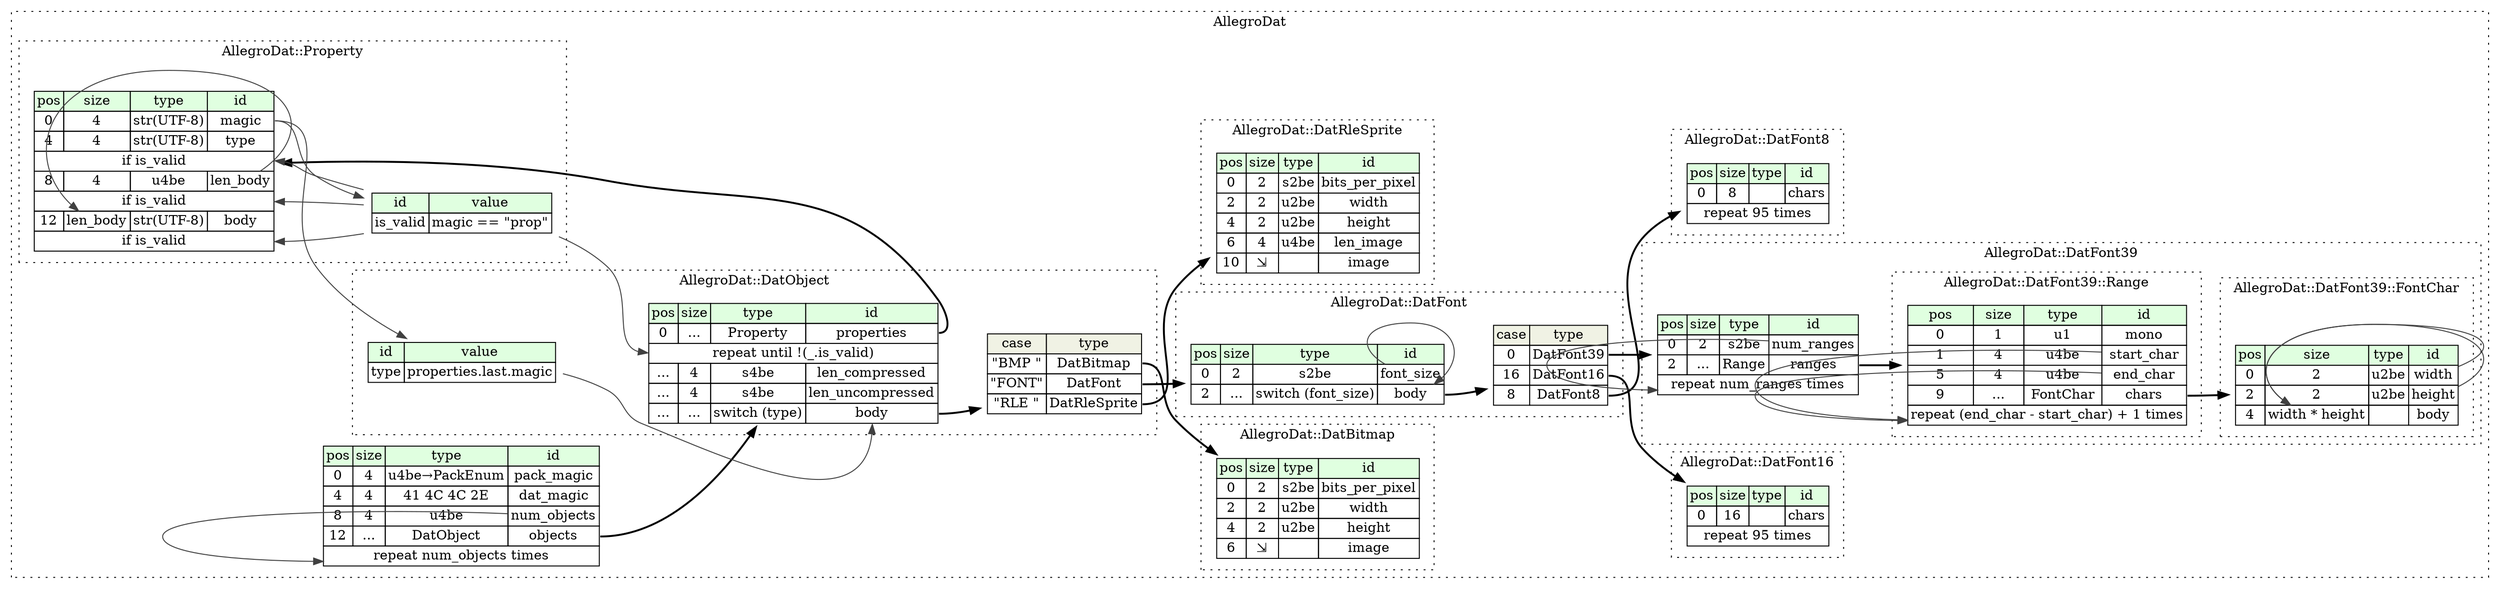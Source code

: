digraph {
	rankdir=LR;
	node [shape=plaintext];
	subgraph cluster__allegro_dat {
		label="AllegroDat";
		graph[style=dotted];

		allegro_dat__seq [label=<<TABLE BORDER="0" CELLBORDER="1" CELLSPACING="0">
			<TR><TD BGCOLOR="#E0FFE0">pos</TD><TD BGCOLOR="#E0FFE0">size</TD><TD BGCOLOR="#E0FFE0">type</TD><TD BGCOLOR="#E0FFE0">id</TD></TR>
			<TR><TD PORT="pack_magic_pos">0</TD><TD PORT="pack_magic_size">4</TD><TD>u4be→PackEnum</TD><TD PORT="pack_magic_type">pack_magic</TD></TR>
			<TR><TD PORT="dat_magic_pos">4</TD><TD PORT="dat_magic_size">4</TD><TD>41 4C 4C 2E</TD><TD PORT="dat_magic_type">dat_magic</TD></TR>
			<TR><TD PORT="num_objects_pos">8</TD><TD PORT="num_objects_size">4</TD><TD>u4be</TD><TD PORT="num_objects_type">num_objects</TD></TR>
			<TR><TD PORT="objects_pos">12</TD><TD PORT="objects_size">...</TD><TD>DatObject</TD><TD PORT="objects_type">objects</TD></TR>
			<TR><TD COLSPAN="4" PORT="objects__repeat">repeat num_objects times</TD></TR>
		</TABLE>>];
		subgraph cluster__dat_bitmap {
			label="AllegroDat::DatBitmap";
			graph[style=dotted];

			dat_bitmap__seq [label=<<TABLE BORDER="0" CELLBORDER="1" CELLSPACING="0">
				<TR><TD BGCOLOR="#E0FFE0">pos</TD><TD BGCOLOR="#E0FFE0">size</TD><TD BGCOLOR="#E0FFE0">type</TD><TD BGCOLOR="#E0FFE0">id</TD></TR>
				<TR><TD PORT="bits_per_pixel_pos">0</TD><TD PORT="bits_per_pixel_size">2</TD><TD>s2be</TD><TD PORT="bits_per_pixel_type">bits_per_pixel</TD></TR>
				<TR><TD PORT="width_pos">2</TD><TD PORT="width_size">2</TD><TD>u2be</TD><TD PORT="width_type">width</TD></TR>
				<TR><TD PORT="height_pos">4</TD><TD PORT="height_size">2</TD><TD>u2be</TD><TD PORT="height_type">height</TD></TR>
				<TR><TD PORT="image_pos">6</TD><TD PORT="image_size">⇲</TD><TD></TD><TD PORT="image_type">image</TD></TR>
			</TABLE>>];
		}
		subgraph cluster__dat_font {
			label="AllegroDat::DatFont";
			graph[style=dotted];

			dat_font__seq [label=<<TABLE BORDER="0" CELLBORDER="1" CELLSPACING="0">
				<TR><TD BGCOLOR="#E0FFE0">pos</TD><TD BGCOLOR="#E0FFE0">size</TD><TD BGCOLOR="#E0FFE0">type</TD><TD BGCOLOR="#E0FFE0">id</TD></TR>
				<TR><TD PORT="font_size_pos">0</TD><TD PORT="font_size_size">2</TD><TD>s2be</TD><TD PORT="font_size_type">font_size</TD></TR>
				<TR><TD PORT="body_pos">2</TD><TD PORT="body_size">...</TD><TD>switch (font_size)</TD><TD PORT="body_type">body</TD></TR>
			</TABLE>>];
dat_font__seq_body_switch [label=<<TABLE BORDER="0" CELLBORDER="1" CELLSPACING="0">
	<TR><TD BGCOLOR="#F0F2E4">case</TD><TD BGCOLOR="#F0F2E4">type</TD></TR>
	<TR><TD>0</TD><TD PORT="case0">DatFont39</TD></TR>
	<TR><TD>16</TD><TD PORT="case1">DatFont16</TD></TR>
	<TR><TD>8</TD><TD PORT="case2">DatFont8</TD></TR>
</TABLE>>];
		}
		subgraph cluster__dat_font_16 {
			label="AllegroDat::DatFont16";
			graph[style=dotted];

			dat_font_16__seq [label=<<TABLE BORDER="0" CELLBORDER="1" CELLSPACING="0">
				<TR><TD BGCOLOR="#E0FFE0">pos</TD><TD BGCOLOR="#E0FFE0">size</TD><TD BGCOLOR="#E0FFE0">type</TD><TD BGCOLOR="#E0FFE0">id</TD></TR>
				<TR><TD PORT="chars_pos">0</TD><TD PORT="chars_size">16</TD><TD></TD><TD PORT="chars_type">chars</TD></TR>
				<TR><TD COLSPAN="4" PORT="chars__repeat">repeat 95 times</TD></TR>
			</TABLE>>];
		}
		subgraph cluster__dat_font_3_9 {
			label="AllegroDat::DatFont39";
			graph[style=dotted];

			dat_font_3_9__seq [label=<<TABLE BORDER="0" CELLBORDER="1" CELLSPACING="0">
				<TR><TD BGCOLOR="#E0FFE0">pos</TD><TD BGCOLOR="#E0FFE0">size</TD><TD BGCOLOR="#E0FFE0">type</TD><TD BGCOLOR="#E0FFE0">id</TD></TR>
				<TR><TD PORT="num_ranges_pos">0</TD><TD PORT="num_ranges_size">2</TD><TD>s2be</TD><TD PORT="num_ranges_type">num_ranges</TD></TR>
				<TR><TD PORT="ranges_pos">2</TD><TD PORT="ranges_size">...</TD><TD>Range</TD><TD PORT="ranges_type">ranges</TD></TR>
				<TR><TD COLSPAN="4" PORT="ranges__repeat">repeat num_ranges times</TD></TR>
			</TABLE>>];
			subgraph cluster__font_char {
				label="AllegroDat::DatFont39::FontChar";
				graph[style=dotted];

				font_char__seq [label=<<TABLE BORDER="0" CELLBORDER="1" CELLSPACING="0">
					<TR><TD BGCOLOR="#E0FFE0">pos</TD><TD BGCOLOR="#E0FFE0">size</TD><TD BGCOLOR="#E0FFE0">type</TD><TD BGCOLOR="#E0FFE0">id</TD></TR>
					<TR><TD PORT="width_pos">0</TD><TD PORT="width_size">2</TD><TD>u2be</TD><TD PORT="width_type">width</TD></TR>
					<TR><TD PORT="height_pos">2</TD><TD PORT="height_size">2</TD><TD>u2be</TD><TD PORT="height_type">height</TD></TR>
					<TR><TD PORT="body_pos">4</TD><TD PORT="body_size">width * height</TD><TD></TD><TD PORT="body_type">body</TD></TR>
				</TABLE>>];
			}
			subgraph cluster__range {
				label="AllegroDat::DatFont39::Range";
				graph[style=dotted];

				range__seq [label=<<TABLE BORDER="0" CELLBORDER="1" CELLSPACING="0">
					<TR><TD BGCOLOR="#E0FFE0">pos</TD><TD BGCOLOR="#E0FFE0">size</TD><TD BGCOLOR="#E0FFE0">type</TD><TD BGCOLOR="#E0FFE0">id</TD></TR>
					<TR><TD PORT="mono_pos">0</TD><TD PORT="mono_size">1</TD><TD>u1</TD><TD PORT="mono_type">mono</TD></TR>
					<TR><TD PORT="start_char_pos">1</TD><TD PORT="start_char_size">4</TD><TD>u4be</TD><TD PORT="start_char_type">start_char</TD></TR>
					<TR><TD PORT="end_char_pos">5</TD><TD PORT="end_char_size">4</TD><TD>u4be</TD><TD PORT="end_char_type">end_char</TD></TR>
					<TR><TD PORT="chars_pos">9</TD><TD PORT="chars_size">...</TD><TD>FontChar</TD><TD PORT="chars_type">chars</TD></TR>
					<TR><TD COLSPAN="4" PORT="chars__repeat">repeat (end_char - start_char) + 1 times</TD></TR>
				</TABLE>>];
			}
		}
		subgraph cluster__dat_font_8 {
			label="AllegroDat::DatFont8";
			graph[style=dotted];

			dat_font_8__seq [label=<<TABLE BORDER="0" CELLBORDER="1" CELLSPACING="0">
				<TR><TD BGCOLOR="#E0FFE0">pos</TD><TD BGCOLOR="#E0FFE0">size</TD><TD BGCOLOR="#E0FFE0">type</TD><TD BGCOLOR="#E0FFE0">id</TD></TR>
				<TR><TD PORT="chars_pos">0</TD><TD PORT="chars_size">8</TD><TD></TD><TD PORT="chars_type">chars</TD></TR>
				<TR><TD COLSPAN="4" PORT="chars__repeat">repeat 95 times</TD></TR>
			</TABLE>>];
		}
		subgraph cluster__dat_object {
			label="AllegroDat::DatObject";
			graph[style=dotted];

			dat_object__seq [label=<<TABLE BORDER="0" CELLBORDER="1" CELLSPACING="0">
				<TR><TD BGCOLOR="#E0FFE0">pos</TD><TD BGCOLOR="#E0FFE0">size</TD><TD BGCOLOR="#E0FFE0">type</TD><TD BGCOLOR="#E0FFE0">id</TD></TR>
				<TR><TD PORT="properties_pos">0</TD><TD PORT="properties_size">...</TD><TD>Property</TD><TD PORT="properties_type">properties</TD></TR>
				<TR><TD COLSPAN="4" PORT="properties__repeat">repeat until !(_.is_valid)</TD></TR>
				<TR><TD PORT="len_compressed_pos">...</TD><TD PORT="len_compressed_size">4</TD><TD>s4be</TD><TD PORT="len_compressed_type">len_compressed</TD></TR>
				<TR><TD PORT="len_uncompressed_pos">...</TD><TD PORT="len_uncompressed_size">4</TD><TD>s4be</TD><TD PORT="len_uncompressed_type">len_uncompressed</TD></TR>
				<TR><TD PORT="body_pos">...</TD><TD PORT="body_size">...</TD><TD>switch (type)</TD><TD PORT="body_type">body</TD></TR>
			</TABLE>>];
			dat_object__inst__type [label=<<TABLE BORDER="0" CELLBORDER="1" CELLSPACING="0">
				<TR><TD BGCOLOR="#E0FFE0">id</TD><TD BGCOLOR="#E0FFE0">value</TD></TR>
				<TR><TD>type</TD><TD>properties.last.magic</TD></TR>
			</TABLE>>];
dat_object__seq_body_switch [label=<<TABLE BORDER="0" CELLBORDER="1" CELLSPACING="0">
	<TR><TD BGCOLOR="#F0F2E4">case</TD><TD BGCOLOR="#F0F2E4">type</TD></TR>
	<TR><TD>&quot;BMP &quot;</TD><TD PORT="case0">DatBitmap</TD></TR>
	<TR><TD>&quot;FONT&quot;</TD><TD PORT="case1">DatFont</TD></TR>
	<TR><TD>&quot;RLE &quot;</TD><TD PORT="case2">DatRleSprite</TD></TR>
</TABLE>>];
		}
		subgraph cluster__dat_rle_sprite {
			label="AllegroDat::DatRleSprite";
			graph[style=dotted];

			dat_rle_sprite__seq [label=<<TABLE BORDER="0" CELLBORDER="1" CELLSPACING="0">
				<TR><TD BGCOLOR="#E0FFE0">pos</TD><TD BGCOLOR="#E0FFE0">size</TD><TD BGCOLOR="#E0FFE0">type</TD><TD BGCOLOR="#E0FFE0">id</TD></TR>
				<TR><TD PORT="bits_per_pixel_pos">0</TD><TD PORT="bits_per_pixel_size">2</TD><TD>s2be</TD><TD PORT="bits_per_pixel_type">bits_per_pixel</TD></TR>
				<TR><TD PORT="width_pos">2</TD><TD PORT="width_size">2</TD><TD>u2be</TD><TD PORT="width_type">width</TD></TR>
				<TR><TD PORT="height_pos">4</TD><TD PORT="height_size">2</TD><TD>u2be</TD><TD PORT="height_type">height</TD></TR>
				<TR><TD PORT="len_image_pos">6</TD><TD PORT="len_image_size">4</TD><TD>u4be</TD><TD PORT="len_image_type">len_image</TD></TR>
				<TR><TD PORT="image_pos">10</TD><TD PORT="image_size">⇲</TD><TD></TD><TD PORT="image_type">image</TD></TR>
			</TABLE>>];
		}
		subgraph cluster__property {
			label="AllegroDat::Property";
			graph[style=dotted];

			property__seq [label=<<TABLE BORDER="0" CELLBORDER="1" CELLSPACING="0">
				<TR><TD BGCOLOR="#E0FFE0">pos</TD><TD BGCOLOR="#E0FFE0">size</TD><TD BGCOLOR="#E0FFE0">type</TD><TD BGCOLOR="#E0FFE0">id</TD></TR>
				<TR><TD PORT="magic_pos">0</TD><TD PORT="magic_size">4</TD><TD>str(UTF-8)</TD><TD PORT="magic_type">magic</TD></TR>
				<TR><TD PORT="type_pos">4</TD><TD PORT="type_size">4</TD><TD>str(UTF-8)</TD><TD PORT="type_type">type</TD></TR>
				<TR><TD COLSPAN="4" PORT="type__if">if is_valid</TD></TR>
				<TR><TD PORT="len_body_pos">8</TD><TD PORT="len_body_size">4</TD><TD>u4be</TD><TD PORT="len_body_type">len_body</TD></TR>
				<TR><TD COLSPAN="4" PORT="len_body__if">if is_valid</TD></TR>
				<TR><TD PORT="body_pos">12</TD><TD PORT="body_size">len_body</TD><TD>str(UTF-8)</TD><TD PORT="body_type">body</TD></TR>
				<TR><TD COLSPAN="4" PORT="body__if">if is_valid</TD></TR>
			</TABLE>>];
			property__inst__is_valid [label=<<TABLE BORDER="0" CELLBORDER="1" CELLSPACING="0">
				<TR><TD BGCOLOR="#E0FFE0">id</TD><TD BGCOLOR="#E0FFE0">value</TD></TR>
				<TR><TD>is_valid</TD><TD>magic == &quot;prop&quot;</TD></TR>
			</TABLE>>];
		}
	}
	allegro_dat__seq:objects_type -> dat_object__seq [style=bold];
	allegro_dat__seq:num_objects_type -> allegro_dat__seq:objects__repeat [color="#404040"];
	dat_font__seq:body_type -> dat_font__seq_body_switch [style=bold];
	dat_font__seq_body_switch:case0 -> dat_font_3_9__seq [style=bold];
	dat_font__seq_body_switch:case1 -> dat_font_16__seq [style=bold];
	dat_font__seq_body_switch:case2 -> dat_font_8__seq [style=bold];
	dat_font__seq:font_size_type -> dat_font__seq:body_type [color="#404040"];
	dat_font_3_9__seq:ranges_type -> range__seq [style=bold];
	dat_font_3_9__seq:num_ranges_type -> dat_font_3_9__seq:ranges__repeat [color="#404040"];
	font_char__seq:width_type -> font_char__seq:body_size [color="#404040"];
	font_char__seq:height_type -> font_char__seq:body_size [color="#404040"];
	range__seq:chars_type -> font_char__seq [style=bold];
	range__seq:end_char_type -> range__seq:chars__repeat [color="#404040"];
	range__seq:start_char_type -> range__seq:chars__repeat [color="#404040"];
	dat_object__seq:properties_type -> property__seq [style=bold];
	property__inst__is_valid:is_valid_type -> dat_object__seq:properties__repeat [color="#404040"];
	dat_object__seq:body_type -> dat_object__seq_body_switch [style=bold];
	dat_object__seq_body_switch:case0 -> dat_bitmap__seq [style=bold];
	dat_object__seq_body_switch:case1 -> dat_font__seq [style=bold];
	dat_object__seq_body_switch:case2 -> dat_rle_sprite__seq [style=bold];
	dat_object__inst__type:type_type -> dat_object__seq:body_type [color="#404040"];
	property__seq:magic_type -> dat_object__inst__type [color="#404040"];
	property__inst__is_valid:is_valid_type -> property__seq:type__if [color="#404040"];
	property__inst__is_valid:is_valid_type -> property__seq:len_body__if [color="#404040"];
	property__seq:len_body_type -> property__seq:body_size [color="#404040"];
	property__inst__is_valid:is_valid_type -> property__seq:body__if [color="#404040"];
	property__seq:magic_type -> property__inst__is_valid [color="#404040"];
}
